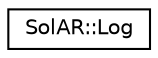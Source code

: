 digraph "Graphical Class Hierarchy"
{
  edge [fontname="Helvetica",fontsize="10",labelfontname="Helvetica",labelfontsize="10"];
  node [fontname="Helvetica",fontsize="10",shape=record];
  rankdir="LR";
  Node0 [label="SolAR::Log",height=0.2,width=0.4,color="black", fillcolor="white", style="filled",URL="$class_sol_a_r_1_1_log.html",tooltip="Specifies the Log interface class and MACRO&#39;s used to manage the logs. "];
}
